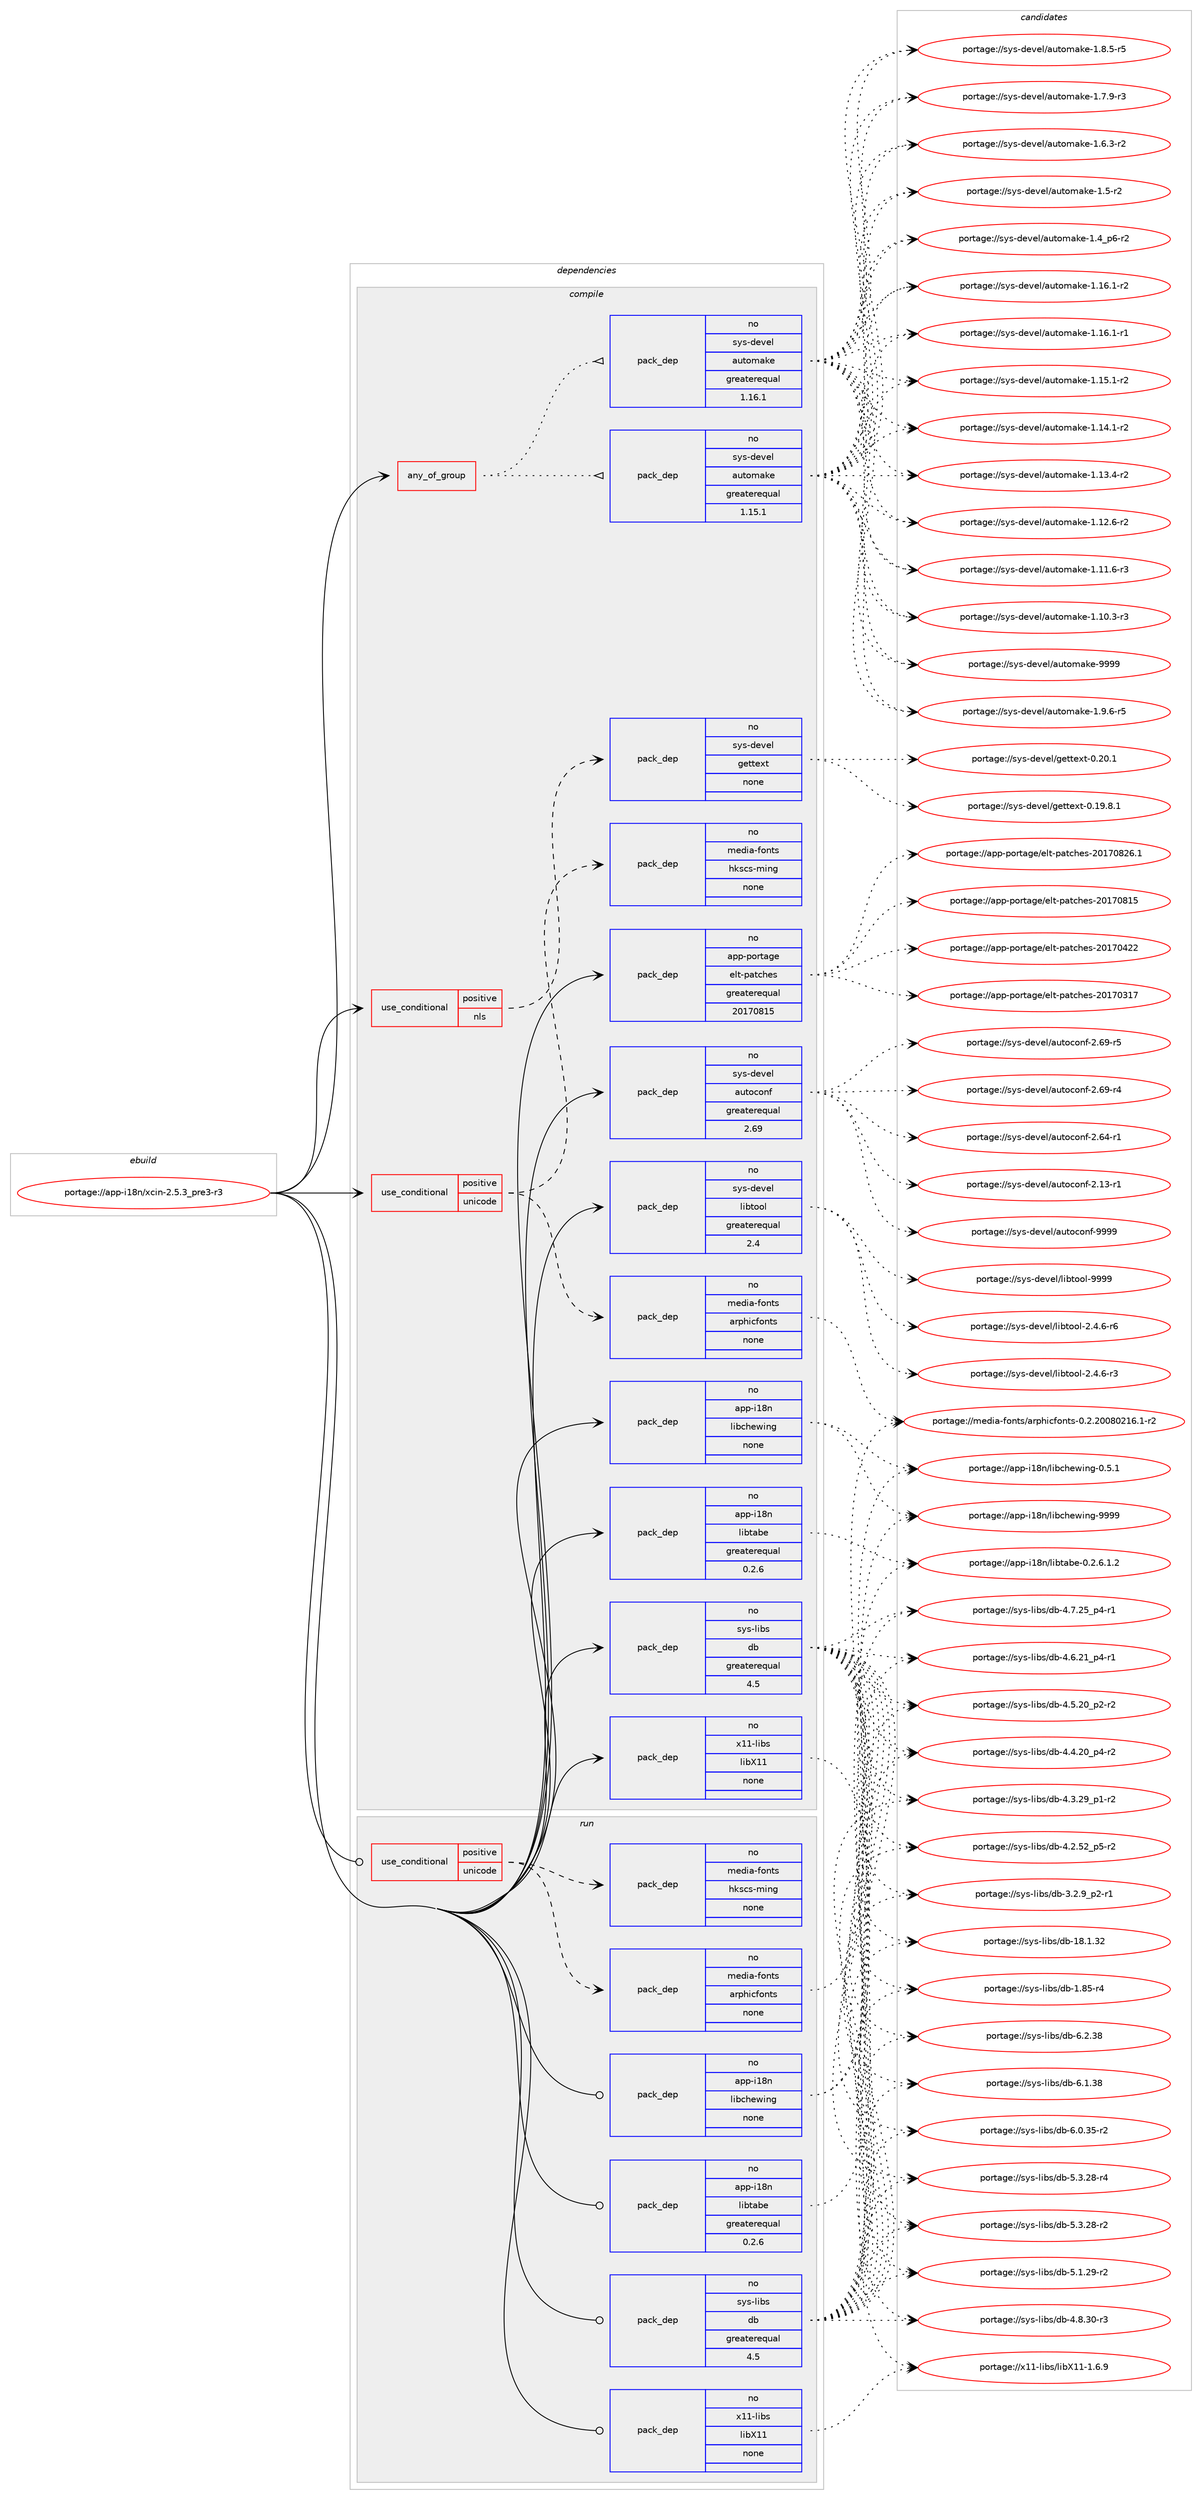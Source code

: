 digraph prolog {

# *************
# Graph options
# *************

newrank=true;
concentrate=true;
compound=true;
graph [rankdir=LR,fontname=Helvetica,fontsize=10,ranksep=1.5];#, ranksep=2.5, nodesep=0.2];
edge  [arrowhead=vee];
node  [fontname=Helvetica,fontsize=10];

# **********
# The ebuild
# **********

subgraph cluster_leftcol {
color=gray;
label=<<i>ebuild</i>>;
id [label="portage://app-i18n/xcin-2.5.3_pre3-r3", color=red, width=4, href="../app-i18n/xcin-2.5.3_pre3-r3.svg"];
}

# ****************
# The dependencies
# ****************

subgraph cluster_midcol {
color=gray;
label=<<i>dependencies</i>>;
subgraph cluster_compile {
fillcolor="#eeeeee";
style=filled;
label=<<i>compile</i>>;
subgraph any7960 {
dependency616423 [label=<<TABLE BORDER="0" CELLBORDER="1" CELLSPACING="0" CELLPADDING="4"><TR><TD CELLPADDING="10">any_of_group</TD></TR></TABLE>>, shape=none, color=red];subgraph pack463741 {
dependency616424 [label=<<TABLE BORDER="0" CELLBORDER="1" CELLSPACING="0" CELLPADDING="4" WIDTH="220"><TR><TD ROWSPAN="6" CELLPADDING="30">pack_dep</TD></TR><TR><TD WIDTH="110">no</TD></TR><TR><TD>sys-devel</TD></TR><TR><TD>automake</TD></TR><TR><TD>greaterequal</TD></TR><TR><TD>1.16.1</TD></TR></TABLE>>, shape=none, color=blue];
}
dependency616423:e -> dependency616424:w [weight=20,style="dotted",arrowhead="oinv"];
subgraph pack463742 {
dependency616425 [label=<<TABLE BORDER="0" CELLBORDER="1" CELLSPACING="0" CELLPADDING="4" WIDTH="220"><TR><TD ROWSPAN="6" CELLPADDING="30">pack_dep</TD></TR><TR><TD WIDTH="110">no</TD></TR><TR><TD>sys-devel</TD></TR><TR><TD>automake</TD></TR><TR><TD>greaterequal</TD></TR><TR><TD>1.15.1</TD></TR></TABLE>>, shape=none, color=blue];
}
dependency616423:e -> dependency616425:w [weight=20,style="dotted",arrowhead="oinv"];
}
id:e -> dependency616423:w [weight=20,style="solid",arrowhead="vee"];
subgraph cond144441 {
dependency616426 [label=<<TABLE BORDER="0" CELLBORDER="1" CELLSPACING="0" CELLPADDING="4"><TR><TD ROWSPAN="3" CELLPADDING="10">use_conditional</TD></TR><TR><TD>positive</TD></TR><TR><TD>nls</TD></TR></TABLE>>, shape=none, color=red];
subgraph pack463743 {
dependency616427 [label=<<TABLE BORDER="0" CELLBORDER="1" CELLSPACING="0" CELLPADDING="4" WIDTH="220"><TR><TD ROWSPAN="6" CELLPADDING="30">pack_dep</TD></TR><TR><TD WIDTH="110">no</TD></TR><TR><TD>sys-devel</TD></TR><TR><TD>gettext</TD></TR><TR><TD>none</TD></TR><TR><TD></TD></TR></TABLE>>, shape=none, color=blue];
}
dependency616426:e -> dependency616427:w [weight=20,style="dashed",arrowhead="vee"];
}
id:e -> dependency616426:w [weight=20,style="solid",arrowhead="vee"];
subgraph cond144442 {
dependency616428 [label=<<TABLE BORDER="0" CELLBORDER="1" CELLSPACING="0" CELLPADDING="4"><TR><TD ROWSPAN="3" CELLPADDING="10">use_conditional</TD></TR><TR><TD>positive</TD></TR><TR><TD>unicode</TD></TR></TABLE>>, shape=none, color=red];
subgraph pack463744 {
dependency616429 [label=<<TABLE BORDER="0" CELLBORDER="1" CELLSPACING="0" CELLPADDING="4" WIDTH="220"><TR><TD ROWSPAN="6" CELLPADDING="30">pack_dep</TD></TR><TR><TD WIDTH="110">no</TD></TR><TR><TD>media-fonts</TD></TR><TR><TD>hkscs-ming</TD></TR><TR><TD>none</TD></TR><TR><TD></TD></TR></TABLE>>, shape=none, color=blue];
}
dependency616428:e -> dependency616429:w [weight=20,style="dashed",arrowhead="vee"];
subgraph pack463745 {
dependency616430 [label=<<TABLE BORDER="0" CELLBORDER="1" CELLSPACING="0" CELLPADDING="4" WIDTH="220"><TR><TD ROWSPAN="6" CELLPADDING="30">pack_dep</TD></TR><TR><TD WIDTH="110">no</TD></TR><TR><TD>media-fonts</TD></TR><TR><TD>arphicfonts</TD></TR><TR><TD>none</TD></TR><TR><TD></TD></TR></TABLE>>, shape=none, color=blue];
}
dependency616428:e -> dependency616430:w [weight=20,style="dashed",arrowhead="vee"];
}
id:e -> dependency616428:w [weight=20,style="solid",arrowhead="vee"];
subgraph pack463746 {
dependency616431 [label=<<TABLE BORDER="0" CELLBORDER="1" CELLSPACING="0" CELLPADDING="4" WIDTH="220"><TR><TD ROWSPAN="6" CELLPADDING="30">pack_dep</TD></TR><TR><TD WIDTH="110">no</TD></TR><TR><TD>app-i18n</TD></TR><TR><TD>libchewing</TD></TR><TR><TD>none</TD></TR><TR><TD></TD></TR></TABLE>>, shape=none, color=blue];
}
id:e -> dependency616431:w [weight=20,style="solid",arrowhead="vee"];
subgraph pack463747 {
dependency616432 [label=<<TABLE BORDER="0" CELLBORDER="1" CELLSPACING="0" CELLPADDING="4" WIDTH="220"><TR><TD ROWSPAN="6" CELLPADDING="30">pack_dep</TD></TR><TR><TD WIDTH="110">no</TD></TR><TR><TD>app-i18n</TD></TR><TR><TD>libtabe</TD></TR><TR><TD>greaterequal</TD></TR><TR><TD>0.2.6</TD></TR></TABLE>>, shape=none, color=blue];
}
id:e -> dependency616432:w [weight=20,style="solid",arrowhead="vee"];
subgraph pack463748 {
dependency616433 [label=<<TABLE BORDER="0" CELLBORDER="1" CELLSPACING="0" CELLPADDING="4" WIDTH="220"><TR><TD ROWSPAN="6" CELLPADDING="30">pack_dep</TD></TR><TR><TD WIDTH="110">no</TD></TR><TR><TD>app-portage</TD></TR><TR><TD>elt-patches</TD></TR><TR><TD>greaterequal</TD></TR><TR><TD>20170815</TD></TR></TABLE>>, shape=none, color=blue];
}
id:e -> dependency616433:w [weight=20,style="solid",arrowhead="vee"];
subgraph pack463749 {
dependency616434 [label=<<TABLE BORDER="0" CELLBORDER="1" CELLSPACING="0" CELLPADDING="4" WIDTH="220"><TR><TD ROWSPAN="6" CELLPADDING="30">pack_dep</TD></TR><TR><TD WIDTH="110">no</TD></TR><TR><TD>sys-devel</TD></TR><TR><TD>autoconf</TD></TR><TR><TD>greaterequal</TD></TR><TR><TD>2.69</TD></TR></TABLE>>, shape=none, color=blue];
}
id:e -> dependency616434:w [weight=20,style="solid",arrowhead="vee"];
subgraph pack463750 {
dependency616435 [label=<<TABLE BORDER="0" CELLBORDER="1" CELLSPACING="0" CELLPADDING="4" WIDTH="220"><TR><TD ROWSPAN="6" CELLPADDING="30">pack_dep</TD></TR><TR><TD WIDTH="110">no</TD></TR><TR><TD>sys-devel</TD></TR><TR><TD>libtool</TD></TR><TR><TD>greaterequal</TD></TR><TR><TD>2.4</TD></TR></TABLE>>, shape=none, color=blue];
}
id:e -> dependency616435:w [weight=20,style="solid",arrowhead="vee"];
subgraph pack463751 {
dependency616436 [label=<<TABLE BORDER="0" CELLBORDER="1" CELLSPACING="0" CELLPADDING="4" WIDTH="220"><TR><TD ROWSPAN="6" CELLPADDING="30">pack_dep</TD></TR><TR><TD WIDTH="110">no</TD></TR><TR><TD>sys-libs</TD></TR><TR><TD>db</TD></TR><TR><TD>greaterequal</TD></TR><TR><TD>4.5</TD></TR></TABLE>>, shape=none, color=blue];
}
id:e -> dependency616436:w [weight=20,style="solid",arrowhead="vee"];
subgraph pack463752 {
dependency616437 [label=<<TABLE BORDER="0" CELLBORDER="1" CELLSPACING="0" CELLPADDING="4" WIDTH="220"><TR><TD ROWSPAN="6" CELLPADDING="30">pack_dep</TD></TR><TR><TD WIDTH="110">no</TD></TR><TR><TD>x11-libs</TD></TR><TR><TD>libX11</TD></TR><TR><TD>none</TD></TR><TR><TD></TD></TR></TABLE>>, shape=none, color=blue];
}
id:e -> dependency616437:w [weight=20,style="solid",arrowhead="vee"];
}
subgraph cluster_compileandrun {
fillcolor="#eeeeee";
style=filled;
label=<<i>compile and run</i>>;
}
subgraph cluster_run {
fillcolor="#eeeeee";
style=filled;
label=<<i>run</i>>;
subgraph cond144443 {
dependency616438 [label=<<TABLE BORDER="0" CELLBORDER="1" CELLSPACING="0" CELLPADDING="4"><TR><TD ROWSPAN="3" CELLPADDING="10">use_conditional</TD></TR><TR><TD>positive</TD></TR><TR><TD>unicode</TD></TR></TABLE>>, shape=none, color=red];
subgraph pack463753 {
dependency616439 [label=<<TABLE BORDER="0" CELLBORDER="1" CELLSPACING="0" CELLPADDING="4" WIDTH="220"><TR><TD ROWSPAN="6" CELLPADDING="30">pack_dep</TD></TR><TR><TD WIDTH="110">no</TD></TR><TR><TD>media-fonts</TD></TR><TR><TD>hkscs-ming</TD></TR><TR><TD>none</TD></TR><TR><TD></TD></TR></TABLE>>, shape=none, color=blue];
}
dependency616438:e -> dependency616439:w [weight=20,style="dashed",arrowhead="vee"];
subgraph pack463754 {
dependency616440 [label=<<TABLE BORDER="0" CELLBORDER="1" CELLSPACING="0" CELLPADDING="4" WIDTH="220"><TR><TD ROWSPAN="6" CELLPADDING="30">pack_dep</TD></TR><TR><TD WIDTH="110">no</TD></TR><TR><TD>media-fonts</TD></TR><TR><TD>arphicfonts</TD></TR><TR><TD>none</TD></TR><TR><TD></TD></TR></TABLE>>, shape=none, color=blue];
}
dependency616438:e -> dependency616440:w [weight=20,style="dashed",arrowhead="vee"];
}
id:e -> dependency616438:w [weight=20,style="solid",arrowhead="odot"];
subgraph pack463755 {
dependency616441 [label=<<TABLE BORDER="0" CELLBORDER="1" CELLSPACING="0" CELLPADDING="4" WIDTH="220"><TR><TD ROWSPAN="6" CELLPADDING="30">pack_dep</TD></TR><TR><TD WIDTH="110">no</TD></TR><TR><TD>app-i18n</TD></TR><TR><TD>libchewing</TD></TR><TR><TD>none</TD></TR><TR><TD></TD></TR></TABLE>>, shape=none, color=blue];
}
id:e -> dependency616441:w [weight=20,style="solid",arrowhead="odot"];
subgraph pack463756 {
dependency616442 [label=<<TABLE BORDER="0" CELLBORDER="1" CELLSPACING="0" CELLPADDING="4" WIDTH="220"><TR><TD ROWSPAN="6" CELLPADDING="30">pack_dep</TD></TR><TR><TD WIDTH="110">no</TD></TR><TR><TD>app-i18n</TD></TR><TR><TD>libtabe</TD></TR><TR><TD>greaterequal</TD></TR><TR><TD>0.2.6</TD></TR></TABLE>>, shape=none, color=blue];
}
id:e -> dependency616442:w [weight=20,style="solid",arrowhead="odot"];
subgraph pack463757 {
dependency616443 [label=<<TABLE BORDER="0" CELLBORDER="1" CELLSPACING="0" CELLPADDING="4" WIDTH="220"><TR><TD ROWSPAN="6" CELLPADDING="30">pack_dep</TD></TR><TR><TD WIDTH="110">no</TD></TR><TR><TD>sys-libs</TD></TR><TR><TD>db</TD></TR><TR><TD>greaterequal</TD></TR><TR><TD>4.5</TD></TR></TABLE>>, shape=none, color=blue];
}
id:e -> dependency616443:w [weight=20,style="solid",arrowhead="odot"];
subgraph pack463758 {
dependency616444 [label=<<TABLE BORDER="0" CELLBORDER="1" CELLSPACING="0" CELLPADDING="4" WIDTH="220"><TR><TD ROWSPAN="6" CELLPADDING="30">pack_dep</TD></TR><TR><TD WIDTH="110">no</TD></TR><TR><TD>x11-libs</TD></TR><TR><TD>libX11</TD></TR><TR><TD>none</TD></TR><TR><TD></TD></TR></TABLE>>, shape=none, color=blue];
}
id:e -> dependency616444:w [weight=20,style="solid",arrowhead="odot"];
}
}

# **************
# The candidates
# **************

subgraph cluster_choices {
rank=same;
color=gray;
label=<<i>candidates</i>>;

subgraph choice463741 {
color=black;
nodesep=1;
choice115121115451001011181011084797117116111109971071014557575757 [label="portage://sys-devel/automake-9999", color=red, width=4,href="../sys-devel/automake-9999.svg"];
choice115121115451001011181011084797117116111109971071014549465746544511453 [label="portage://sys-devel/automake-1.9.6-r5", color=red, width=4,href="../sys-devel/automake-1.9.6-r5.svg"];
choice115121115451001011181011084797117116111109971071014549465646534511453 [label="portage://sys-devel/automake-1.8.5-r5", color=red, width=4,href="../sys-devel/automake-1.8.5-r5.svg"];
choice115121115451001011181011084797117116111109971071014549465546574511451 [label="portage://sys-devel/automake-1.7.9-r3", color=red, width=4,href="../sys-devel/automake-1.7.9-r3.svg"];
choice115121115451001011181011084797117116111109971071014549465446514511450 [label="portage://sys-devel/automake-1.6.3-r2", color=red, width=4,href="../sys-devel/automake-1.6.3-r2.svg"];
choice11512111545100101118101108479711711611110997107101454946534511450 [label="portage://sys-devel/automake-1.5-r2", color=red, width=4,href="../sys-devel/automake-1.5-r2.svg"];
choice115121115451001011181011084797117116111109971071014549465295112544511450 [label="portage://sys-devel/automake-1.4_p6-r2", color=red, width=4,href="../sys-devel/automake-1.4_p6-r2.svg"];
choice11512111545100101118101108479711711611110997107101454946495446494511450 [label="portage://sys-devel/automake-1.16.1-r2", color=red, width=4,href="../sys-devel/automake-1.16.1-r2.svg"];
choice11512111545100101118101108479711711611110997107101454946495446494511449 [label="portage://sys-devel/automake-1.16.1-r1", color=red, width=4,href="../sys-devel/automake-1.16.1-r1.svg"];
choice11512111545100101118101108479711711611110997107101454946495346494511450 [label="portage://sys-devel/automake-1.15.1-r2", color=red, width=4,href="../sys-devel/automake-1.15.1-r2.svg"];
choice11512111545100101118101108479711711611110997107101454946495246494511450 [label="portage://sys-devel/automake-1.14.1-r2", color=red, width=4,href="../sys-devel/automake-1.14.1-r2.svg"];
choice11512111545100101118101108479711711611110997107101454946495146524511450 [label="portage://sys-devel/automake-1.13.4-r2", color=red, width=4,href="../sys-devel/automake-1.13.4-r2.svg"];
choice11512111545100101118101108479711711611110997107101454946495046544511450 [label="portage://sys-devel/automake-1.12.6-r2", color=red, width=4,href="../sys-devel/automake-1.12.6-r2.svg"];
choice11512111545100101118101108479711711611110997107101454946494946544511451 [label="portage://sys-devel/automake-1.11.6-r3", color=red, width=4,href="../sys-devel/automake-1.11.6-r3.svg"];
choice11512111545100101118101108479711711611110997107101454946494846514511451 [label="portage://sys-devel/automake-1.10.3-r3", color=red, width=4,href="../sys-devel/automake-1.10.3-r3.svg"];
dependency616424:e -> choice115121115451001011181011084797117116111109971071014557575757:w [style=dotted,weight="100"];
dependency616424:e -> choice115121115451001011181011084797117116111109971071014549465746544511453:w [style=dotted,weight="100"];
dependency616424:e -> choice115121115451001011181011084797117116111109971071014549465646534511453:w [style=dotted,weight="100"];
dependency616424:e -> choice115121115451001011181011084797117116111109971071014549465546574511451:w [style=dotted,weight="100"];
dependency616424:e -> choice115121115451001011181011084797117116111109971071014549465446514511450:w [style=dotted,weight="100"];
dependency616424:e -> choice11512111545100101118101108479711711611110997107101454946534511450:w [style=dotted,weight="100"];
dependency616424:e -> choice115121115451001011181011084797117116111109971071014549465295112544511450:w [style=dotted,weight="100"];
dependency616424:e -> choice11512111545100101118101108479711711611110997107101454946495446494511450:w [style=dotted,weight="100"];
dependency616424:e -> choice11512111545100101118101108479711711611110997107101454946495446494511449:w [style=dotted,weight="100"];
dependency616424:e -> choice11512111545100101118101108479711711611110997107101454946495346494511450:w [style=dotted,weight="100"];
dependency616424:e -> choice11512111545100101118101108479711711611110997107101454946495246494511450:w [style=dotted,weight="100"];
dependency616424:e -> choice11512111545100101118101108479711711611110997107101454946495146524511450:w [style=dotted,weight="100"];
dependency616424:e -> choice11512111545100101118101108479711711611110997107101454946495046544511450:w [style=dotted,weight="100"];
dependency616424:e -> choice11512111545100101118101108479711711611110997107101454946494946544511451:w [style=dotted,weight="100"];
dependency616424:e -> choice11512111545100101118101108479711711611110997107101454946494846514511451:w [style=dotted,weight="100"];
}
subgraph choice463742 {
color=black;
nodesep=1;
choice115121115451001011181011084797117116111109971071014557575757 [label="portage://sys-devel/automake-9999", color=red, width=4,href="../sys-devel/automake-9999.svg"];
choice115121115451001011181011084797117116111109971071014549465746544511453 [label="portage://sys-devel/automake-1.9.6-r5", color=red, width=4,href="../sys-devel/automake-1.9.6-r5.svg"];
choice115121115451001011181011084797117116111109971071014549465646534511453 [label="portage://sys-devel/automake-1.8.5-r5", color=red, width=4,href="../sys-devel/automake-1.8.5-r5.svg"];
choice115121115451001011181011084797117116111109971071014549465546574511451 [label="portage://sys-devel/automake-1.7.9-r3", color=red, width=4,href="../sys-devel/automake-1.7.9-r3.svg"];
choice115121115451001011181011084797117116111109971071014549465446514511450 [label="portage://sys-devel/automake-1.6.3-r2", color=red, width=4,href="../sys-devel/automake-1.6.3-r2.svg"];
choice11512111545100101118101108479711711611110997107101454946534511450 [label="portage://sys-devel/automake-1.5-r2", color=red, width=4,href="../sys-devel/automake-1.5-r2.svg"];
choice115121115451001011181011084797117116111109971071014549465295112544511450 [label="portage://sys-devel/automake-1.4_p6-r2", color=red, width=4,href="../sys-devel/automake-1.4_p6-r2.svg"];
choice11512111545100101118101108479711711611110997107101454946495446494511450 [label="portage://sys-devel/automake-1.16.1-r2", color=red, width=4,href="../sys-devel/automake-1.16.1-r2.svg"];
choice11512111545100101118101108479711711611110997107101454946495446494511449 [label="portage://sys-devel/automake-1.16.1-r1", color=red, width=4,href="../sys-devel/automake-1.16.1-r1.svg"];
choice11512111545100101118101108479711711611110997107101454946495346494511450 [label="portage://sys-devel/automake-1.15.1-r2", color=red, width=4,href="../sys-devel/automake-1.15.1-r2.svg"];
choice11512111545100101118101108479711711611110997107101454946495246494511450 [label="portage://sys-devel/automake-1.14.1-r2", color=red, width=4,href="../sys-devel/automake-1.14.1-r2.svg"];
choice11512111545100101118101108479711711611110997107101454946495146524511450 [label="portage://sys-devel/automake-1.13.4-r2", color=red, width=4,href="../sys-devel/automake-1.13.4-r2.svg"];
choice11512111545100101118101108479711711611110997107101454946495046544511450 [label="portage://sys-devel/automake-1.12.6-r2", color=red, width=4,href="../sys-devel/automake-1.12.6-r2.svg"];
choice11512111545100101118101108479711711611110997107101454946494946544511451 [label="portage://sys-devel/automake-1.11.6-r3", color=red, width=4,href="../sys-devel/automake-1.11.6-r3.svg"];
choice11512111545100101118101108479711711611110997107101454946494846514511451 [label="portage://sys-devel/automake-1.10.3-r3", color=red, width=4,href="../sys-devel/automake-1.10.3-r3.svg"];
dependency616425:e -> choice115121115451001011181011084797117116111109971071014557575757:w [style=dotted,weight="100"];
dependency616425:e -> choice115121115451001011181011084797117116111109971071014549465746544511453:w [style=dotted,weight="100"];
dependency616425:e -> choice115121115451001011181011084797117116111109971071014549465646534511453:w [style=dotted,weight="100"];
dependency616425:e -> choice115121115451001011181011084797117116111109971071014549465546574511451:w [style=dotted,weight="100"];
dependency616425:e -> choice115121115451001011181011084797117116111109971071014549465446514511450:w [style=dotted,weight="100"];
dependency616425:e -> choice11512111545100101118101108479711711611110997107101454946534511450:w [style=dotted,weight="100"];
dependency616425:e -> choice115121115451001011181011084797117116111109971071014549465295112544511450:w [style=dotted,weight="100"];
dependency616425:e -> choice11512111545100101118101108479711711611110997107101454946495446494511450:w [style=dotted,weight="100"];
dependency616425:e -> choice11512111545100101118101108479711711611110997107101454946495446494511449:w [style=dotted,weight="100"];
dependency616425:e -> choice11512111545100101118101108479711711611110997107101454946495346494511450:w [style=dotted,weight="100"];
dependency616425:e -> choice11512111545100101118101108479711711611110997107101454946495246494511450:w [style=dotted,weight="100"];
dependency616425:e -> choice11512111545100101118101108479711711611110997107101454946495146524511450:w [style=dotted,weight="100"];
dependency616425:e -> choice11512111545100101118101108479711711611110997107101454946495046544511450:w [style=dotted,weight="100"];
dependency616425:e -> choice11512111545100101118101108479711711611110997107101454946494946544511451:w [style=dotted,weight="100"];
dependency616425:e -> choice11512111545100101118101108479711711611110997107101454946494846514511451:w [style=dotted,weight="100"];
}
subgraph choice463743 {
color=black;
nodesep=1;
choice115121115451001011181011084710310111611610112011645484650484649 [label="portage://sys-devel/gettext-0.20.1", color=red, width=4,href="../sys-devel/gettext-0.20.1.svg"];
choice1151211154510010111810110847103101116116101120116454846495746564649 [label="portage://sys-devel/gettext-0.19.8.1", color=red, width=4,href="../sys-devel/gettext-0.19.8.1.svg"];
dependency616427:e -> choice115121115451001011181011084710310111611610112011645484650484649:w [style=dotted,weight="100"];
dependency616427:e -> choice1151211154510010111810110847103101116116101120116454846495746564649:w [style=dotted,weight="100"];
}
subgraph choice463744 {
color=black;
nodesep=1;
}
subgraph choice463745 {
color=black;
nodesep=1;
choice10910110010597451021111101161154797114112104105991021111101161154548465046504848564850495446494511450 [label="portage://media-fonts/arphicfonts-0.2.20080216.1-r2", color=red, width=4,href="../media-fonts/arphicfonts-0.2.20080216.1-r2.svg"];
dependency616430:e -> choice10910110010597451021111101161154797114112104105991021111101161154548465046504848564850495446494511450:w [style=dotted,weight="100"];
}
subgraph choice463746 {
color=black;
nodesep=1;
choice971121124510549561104710810598991041011191051101034557575757 [label="portage://app-i18n/libchewing-9999", color=red, width=4,href="../app-i18n/libchewing-9999.svg"];
choice97112112451054956110471081059899104101119105110103454846534649 [label="portage://app-i18n/libchewing-0.5.1", color=red, width=4,href="../app-i18n/libchewing-0.5.1.svg"];
dependency616431:e -> choice971121124510549561104710810598991041011191051101034557575757:w [style=dotted,weight="100"];
dependency616431:e -> choice97112112451054956110471081059899104101119105110103454846534649:w [style=dotted,weight="100"];
}
subgraph choice463747 {
color=black;
nodesep=1;
choice971121124510549561104710810598116979810145484650465446494650 [label="portage://app-i18n/libtabe-0.2.6.1.2", color=red, width=4,href="../app-i18n/libtabe-0.2.6.1.2.svg"];
dependency616432:e -> choice971121124510549561104710810598116979810145484650465446494650:w [style=dotted,weight="100"];
}
subgraph choice463748 {
color=black;
nodesep=1;
choice971121124511211111411697103101471011081164511297116991041011154550484955485650544649 [label="portage://app-portage/elt-patches-20170826.1", color=red, width=4,href="../app-portage/elt-patches-20170826.1.svg"];
choice97112112451121111141169710310147101108116451129711699104101115455048495548564953 [label="portage://app-portage/elt-patches-20170815", color=red, width=4,href="../app-portage/elt-patches-20170815.svg"];
choice97112112451121111141169710310147101108116451129711699104101115455048495548525050 [label="portage://app-portage/elt-patches-20170422", color=red, width=4,href="../app-portage/elt-patches-20170422.svg"];
choice97112112451121111141169710310147101108116451129711699104101115455048495548514955 [label="portage://app-portage/elt-patches-20170317", color=red, width=4,href="../app-portage/elt-patches-20170317.svg"];
dependency616433:e -> choice971121124511211111411697103101471011081164511297116991041011154550484955485650544649:w [style=dotted,weight="100"];
dependency616433:e -> choice97112112451121111141169710310147101108116451129711699104101115455048495548564953:w [style=dotted,weight="100"];
dependency616433:e -> choice97112112451121111141169710310147101108116451129711699104101115455048495548525050:w [style=dotted,weight="100"];
dependency616433:e -> choice97112112451121111141169710310147101108116451129711699104101115455048495548514955:w [style=dotted,weight="100"];
}
subgraph choice463749 {
color=black;
nodesep=1;
choice115121115451001011181011084797117116111991111101024557575757 [label="portage://sys-devel/autoconf-9999", color=red, width=4,href="../sys-devel/autoconf-9999.svg"];
choice1151211154510010111810110847971171161119911111010245504654574511453 [label="portage://sys-devel/autoconf-2.69-r5", color=red, width=4,href="../sys-devel/autoconf-2.69-r5.svg"];
choice1151211154510010111810110847971171161119911111010245504654574511452 [label="portage://sys-devel/autoconf-2.69-r4", color=red, width=4,href="../sys-devel/autoconf-2.69-r4.svg"];
choice1151211154510010111810110847971171161119911111010245504654524511449 [label="portage://sys-devel/autoconf-2.64-r1", color=red, width=4,href="../sys-devel/autoconf-2.64-r1.svg"];
choice1151211154510010111810110847971171161119911111010245504649514511449 [label="portage://sys-devel/autoconf-2.13-r1", color=red, width=4,href="../sys-devel/autoconf-2.13-r1.svg"];
dependency616434:e -> choice115121115451001011181011084797117116111991111101024557575757:w [style=dotted,weight="100"];
dependency616434:e -> choice1151211154510010111810110847971171161119911111010245504654574511453:w [style=dotted,weight="100"];
dependency616434:e -> choice1151211154510010111810110847971171161119911111010245504654574511452:w [style=dotted,weight="100"];
dependency616434:e -> choice1151211154510010111810110847971171161119911111010245504654524511449:w [style=dotted,weight="100"];
dependency616434:e -> choice1151211154510010111810110847971171161119911111010245504649514511449:w [style=dotted,weight="100"];
}
subgraph choice463750 {
color=black;
nodesep=1;
choice1151211154510010111810110847108105981161111111084557575757 [label="portage://sys-devel/libtool-9999", color=red, width=4,href="../sys-devel/libtool-9999.svg"];
choice1151211154510010111810110847108105981161111111084550465246544511454 [label="portage://sys-devel/libtool-2.4.6-r6", color=red, width=4,href="../sys-devel/libtool-2.4.6-r6.svg"];
choice1151211154510010111810110847108105981161111111084550465246544511451 [label="portage://sys-devel/libtool-2.4.6-r3", color=red, width=4,href="../sys-devel/libtool-2.4.6-r3.svg"];
dependency616435:e -> choice1151211154510010111810110847108105981161111111084557575757:w [style=dotted,weight="100"];
dependency616435:e -> choice1151211154510010111810110847108105981161111111084550465246544511454:w [style=dotted,weight="100"];
dependency616435:e -> choice1151211154510010111810110847108105981161111111084550465246544511451:w [style=dotted,weight="100"];
}
subgraph choice463751 {
color=black;
nodesep=1;
choice1151211154510810598115471009845544650465156 [label="portage://sys-libs/db-6.2.38", color=red, width=4,href="../sys-libs/db-6.2.38.svg"];
choice1151211154510810598115471009845544649465156 [label="portage://sys-libs/db-6.1.38", color=red, width=4,href="../sys-libs/db-6.1.38.svg"];
choice11512111545108105981154710098455446484651534511450 [label="portage://sys-libs/db-6.0.35-r2", color=red, width=4,href="../sys-libs/db-6.0.35-r2.svg"];
choice11512111545108105981154710098455346514650564511452 [label="portage://sys-libs/db-5.3.28-r4", color=red, width=4,href="../sys-libs/db-5.3.28-r4.svg"];
choice11512111545108105981154710098455346514650564511450 [label="portage://sys-libs/db-5.3.28-r2", color=red, width=4,href="../sys-libs/db-5.3.28-r2.svg"];
choice11512111545108105981154710098455346494650574511450 [label="portage://sys-libs/db-5.1.29-r2", color=red, width=4,href="../sys-libs/db-5.1.29-r2.svg"];
choice11512111545108105981154710098455246564651484511451 [label="portage://sys-libs/db-4.8.30-r3", color=red, width=4,href="../sys-libs/db-4.8.30-r3.svg"];
choice115121115451081059811547100984552465546505395112524511449 [label="portage://sys-libs/db-4.7.25_p4-r1", color=red, width=4,href="../sys-libs/db-4.7.25_p4-r1.svg"];
choice115121115451081059811547100984552465446504995112524511449 [label="portage://sys-libs/db-4.6.21_p4-r1", color=red, width=4,href="../sys-libs/db-4.6.21_p4-r1.svg"];
choice115121115451081059811547100984552465346504895112504511450 [label="portage://sys-libs/db-4.5.20_p2-r2", color=red, width=4,href="../sys-libs/db-4.5.20_p2-r2.svg"];
choice115121115451081059811547100984552465246504895112524511450 [label="portage://sys-libs/db-4.4.20_p4-r2", color=red, width=4,href="../sys-libs/db-4.4.20_p4-r2.svg"];
choice115121115451081059811547100984552465146505795112494511450 [label="portage://sys-libs/db-4.3.29_p1-r2", color=red, width=4,href="../sys-libs/db-4.3.29_p1-r2.svg"];
choice115121115451081059811547100984552465046535095112534511450 [label="portage://sys-libs/db-4.2.52_p5-r2", color=red, width=4,href="../sys-libs/db-4.2.52_p5-r2.svg"];
choice1151211154510810598115471009845514650465795112504511449 [label="portage://sys-libs/db-3.2.9_p2-r1", color=red, width=4,href="../sys-libs/db-3.2.9_p2-r1.svg"];
choice115121115451081059811547100984549564649465150 [label="portage://sys-libs/db-18.1.32", color=red, width=4,href="../sys-libs/db-18.1.32.svg"];
choice1151211154510810598115471009845494656534511452 [label="portage://sys-libs/db-1.85-r4", color=red, width=4,href="../sys-libs/db-1.85-r4.svg"];
dependency616436:e -> choice1151211154510810598115471009845544650465156:w [style=dotted,weight="100"];
dependency616436:e -> choice1151211154510810598115471009845544649465156:w [style=dotted,weight="100"];
dependency616436:e -> choice11512111545108105981154710098455446484651534511450:w [style=dotted,weight="100"];
dependency616436:e -> choice11512111545108105981154710098455346514650564511452:w [style=dotted,weight="100"];
dependency616436:e -> choice11512111545108105981154710098455346514650564511450:w [style=dotted,weight="100"];
dependency616436:e -> choice11512111545108105981154710098455346494650574511450:w [style=dotted,weight="100"];
dependency616436:e -> choice11512111545108105981154710098455246564651484511451:w [style=dotted,weight="100"];
dependency616436:e -> choice115121115451081059811547100984552465546505395112524511449:w [style=dotted,weight="100"];
dependency616436:e -> choice115121115451081059811547100984552465446504995112524511449:w [style=dotted,weight="100"];
dependency616436:e -> choice115121115451081059811547100984552465346504895112504511450:w [style=dotted,weight="100"];
dependency616436:e -> choice115121115451081059811547100984552465246504895112524511450:w [style=dotted,weight="100"];
dependency616436:e -> choice115121115451081059811547100984552465146505795112494511450:w [style=dotted,weight="100"];
dependency616436:e -> choice115121115451081059811547100984552465046535095112534511450:w [style=dotted,weight="100"];
dependency616436:e -> choice1151211154510810598115471009845514650465795112504511449:w [style=dotted,weight="100"];
dependency616436:e -> choice115121115451081059811547100984549564649465150:w [style=dotted,weight="100"];
dependency616436:e -> choice1151211154510810598115471009845494656534511452:w [style=dotted,weight="100"];
}
subgraph choice463752 {
color=black;
nodesep=1;
choice120494945108105981154710810598884949454946544657 [label="portage://x11-libs/libX11-1.6.9", color=red, width=4,href="../x11-libs/libX11-1.6.9.svg"];
dependency616437:e -> choice120494945108105981154710810598884949454946544657:w [style=dotted,weight="100"];
}
subgraph choice463753 {
color=black;
nodesep=1;
}
subgraph choice463754 {
color=black;
nodesep=1;
choice10910110010597451021111101161154797114112104105991021111101161154548465046504848564850495446494511450 [label="portage://media-fonts/arphicfonts-0.2.20080216.1-r2", color=red, width=4,href="../media-fonts/arphicfonts-0.2.20080216.1-r2.svg"];
dependency616440:e -> choice10910110010597451021111101161154797114112104105991021111101161154548465046504848564850495446494511450:w [style=dotted,weight="100"];
}
subgraph choice463755 {
color=black;
nodesep=1;
choice971121124510549561104710810598991041011191051101034557575757 [label="portage://app-i18n/libchewing-9999", color=red, width=4,href="../app-i18n/libchewing-9999.svg"];
choice97112112451054956110471081059899104101119105110103454846534649 [label="portage://app-i18n/libchewing-0.5.1", color=red, width=4,href="../app-i18n/libchewing-0.5.1.svg"];
dependency616441:e -> choice971121124510549561104710810598991041011191051101034557575757:w [style=dotted,weight="100"];
dependency616441:e -> choice97112112451054956110471081059899104101119105110103454846534649:w [style=dotted,weight="100"];
}
subgraph choice463756 {
color=black;
nodesep=1;
choice971121124510549561104710810598116979810145484650465446494650 [label="portage://app-i18n/libtabe-0.2.6.1.2", color=red, width=4,href="../app-i18n/libtabe-0.2.6.1.2.svg"];
dependency616442:e -> choice971121124510549561104710810598116979810145484650465446494650:w [style=dotted,weight="100"];
}
subgraph choice463757 {
color=black;
nodesep=1;
choice1151211154510810598115471009845544650465156 [label="portage://sys-libs/db-6.2.38", color=red, width=4,href="../sys-libs/db-6.2.38.svg"];
choice1151211154510810598115471009845544649465156 [label="portage://sys-libs/db-6.1.38", color=red, width=4,href="../sys-libs/db-6.1.38.svg"];
choice11512111545108105981154710098455446484651534511450 [label="portage://sys-libs/db-6.0.35-r2", color=red, width=4,href="../sys-libs/db-6.0.35-r2.svg"];
choice11512111545108105981154710098455346514650564511452 [label="portage://sys-libs/db-5.3.28-r4", color=red, width=4,href="../sys-libs/db-5.3.28-r4.svg"];
choice11512111545108105981154710098455346514650564511450 [label="portage://sys-libs/db-5.3.28-r2", color=red, width=4,href="../sys-libs/db-5.3.28-r2.svg"];
choice11512111545108105981154710098455346494650574511450 [label="portage://sys-libs/db-5.1.29-r2", color=red, width=4,href="../sys-libs/db-5.1.29-r2.svg"];
choice11512111545108105981154710098455246564651484511451 [label="portage://sys-libs/db-4.8.30-r3", color=red, width=4,href="../sys-libs/db-4.8.30-r3.svg"];
choice115121115451081059811547100984552465546505395112524511449 [label="portage://sys-libs/db-4.7.25_p4-r1", color=red, width=4,href="../sys-libs/db-4.7.25_p4-r1.svg"];
choice115121115451081059811547100984552465446504995112524511449 [label="portage://sys-libs/db-4.6.21_p4-r1", color=red, width=4,href="../sys-libs/db-4.6.21_p4-r1.svg"];
choice115121115451081059811547100984552465346504895112504511450 [label="portage://sys-libs/db-4.5.20_p2-r2", color=red, width=4,href="../sys-libs/db-4.5.20_p2-r2.svg"];
choice115121115451081059811547100984552465246504895112524511450 [label="portage://sys-libs/db-4.4.20_p4-r2", color=red, width=4,href="../sys-libs/db-4.4.20_p4-r2.svg"];
choice115121115451081059811547100984552465146505795112494511450 [label="portage://sys-libs/db-4.3.29_p1-r2", color=red, width=4,href="../sys-libs/db-4.3.29_p1-r2.svg"];
choice115121115451081059811547100984552465046535095112534511450 [label="portage://sys-libs/db-4.2.52_p5-r2", color=red, width=4,href="../sys-libs/db-4.2.52_p5-r2.svg"];
choice1151211154510810598115471009845514650465795112504511449 [label="portage://sys-libs/db-3.2.9_p2-r1", color=red, width=4,href="../sys-libs/db-3.2.9_p2-r1.svg"];
choice115121115451081059811547100984549564649465150 [label="portage://sys-libs/db-18.1.32", color=red, width=4,href="../sys-libs/db-18.1.32.svg"];
choice1151211154510810598115471009845494656534511452 [label="portage://sys-libs/db-1.85-r4", color=red, width=4,href="../sys-libs/db-1.85-r4.svg"];
dependency616443:e -> choice1151211154510810598115471009845544650465156:w [style=dotted,weight="100"];
dependency616443:e -> choice1151211154510810598115471009845544649465156:w [style=dotted,weight="100"];
dependency616443:e -> choice11512111545108105981154710098455446484651534511450:w [style=dotted,weight="100"];
dependency616443:e -> choice11512111545108105981154710098455346514650564511452:w [style=dotted,weight="100"];
dependency616443:e -> choice11512111545108105981154710098455346514650564511450:w [style=dotted,weight="100"];
dependency616443:e -> choice11512111545108105981154710098455346494650574511450:w [style=dotted,weight="100"];
dependency616443:e -> choice11512111545108105981154710098455246564651484511451:w [style=dotted,weight="100"];
dependency616443:e -> choice115121115451081059811547100984552465546505395112524511449:w [style=dotted,weight="100"];
dependency616443:e -> choice115121115451081059811547100984552465446504995112524511449:w [style=dotted,weight="100"];
dependency616443:e -> choice115121115451081059811547100984552465346504895112504511450:w [style=dotted,weight="100"];
dependency616443:e -> choice115121115451081059811547100984552465246504895112524511450:w [style=dotted,weight="100"];
dependency616443:e -> choice115121115451081059811547100984552465146505795112494511450:w [style=dotted,weight="100"];
dependency616443:e -> choice115121115451081059811547100984552465046535095112534511450:w [style=dotted,weight="100"];
dependency616443:e -> choice1151211154510810598115471009845514650465795112504511449:w [style=dotted,weight="100"];
dependency616443:e -> choice115121115451081059811547100984549564649465150:w [style=dotted,weight="100"];
dependency616443:e -> choice1151211154510810598115471009845494656534511452:w [style=dotted,weight="100"];
}
subgraph choice463758 {
color=black;
nodesep=1;
choice120494945108105981154710810598884949454946544657 [label="portage://x11-libs/libX11-1.6.9", color=red, width=4,href="../x11-libs/libX11-1.6.9.svg"];
dependency616444:e -> choice120494945108105981154710810598884949454946544657:w [style=dotted,weight="100"];
}
}

}
